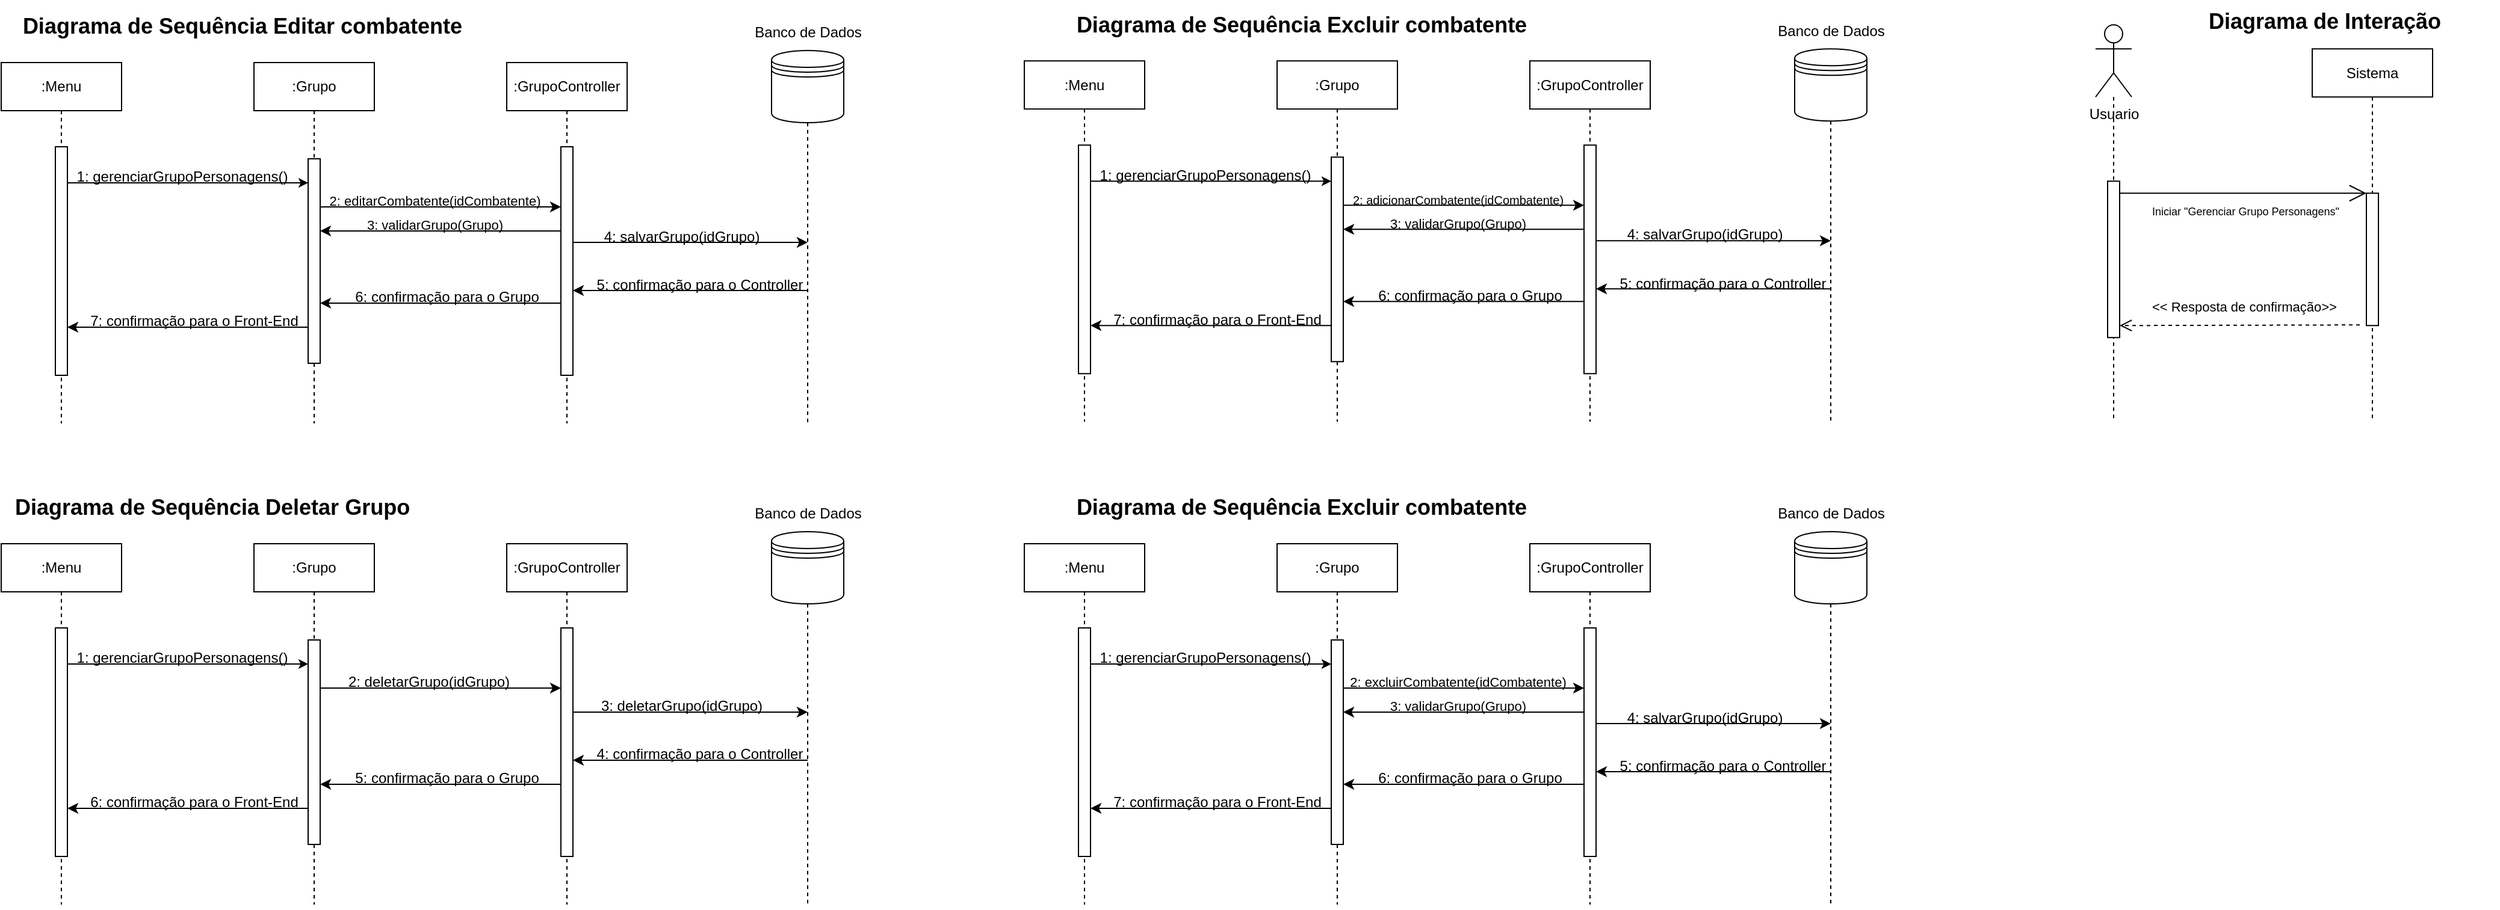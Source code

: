 <mxfile version="27.0.6">
  <diagram name="Page-1" id="2YBvvXClWsGukQMizWep">
    <mxGraphModel grid="1" page="1" gridSize="10" guides="1" tooltips="1" connect="1" arrows="1" fold="1" pageScale="1" pageWidth="850" pageHeight="1100" math="0" shadow="0">
      <root>
        <mxCell id="0" />
        <mxCell id="1" parent="0" />
        <mxCell id="wpEs2_RMVmnUOS01199w-2" value=":Menu" style="shape=umlLifeline;perimeter=lifelinePerimeter;whiteSpace=wrap;html=1;container=0;dropTarget=0;collapsible=0;recursiveResize=0;outlineConnect=0;portConstraint=eastwest;newEdgeStyle={&quot;edgeStyle&quot;:&quot;elbowEdgeStyle&quot;,&quot;elbow&quot;:&quot;vertical&quot;,&quot;curved&quot;:0,&quot;rounded&quot;:0};" vertex="1" parent="1">
          <mxGeometry x="270" y="600" width="100" height="300" as="geometry" />
        </mxCell>
        <mxCell id="wpEs2_RMVmnUOS01199w-3" value="" style="html=1;points=[];perimeter=orthogonalPerimeter;outlineConnect=0;targetShapes=umlLifeline;portConstraint=eastwest;newEdgeStyle={&quot;edgeStyle&quot;:&quot;elbowEdgeStyle&quot;,&quot;elbow&quot;:&quot;vertical&quot;,&quot;curved&quot;:0,&quot;rounded&quot;:0};" vertex="1" parent="wpEs2_RMVmnUOS01199w-2">
          <mxGeometry x="45" y="70" width="10" height="190" as="geometry" />
        </mxCell>
        <mxCell id="wpEs2_RMVmnUOS01199w-4" value=":Grupo" style="shape=umlLifeline;perimeter=lifelinePerimeter;whiteSpace=wrap;html=1;container=0;dropTarget=0;collapsible=0;recursiveResize=0;outlineConnect=0;portConstraint=eastwest;newEdgeStyle={&quot;edgeStyle&quot;:&quot;elbowEdgeStyle&quot;,&quot;elbow&quot;:&quot;vertical&quot;,&quot;curved&quot;:0,&quot;rounded&quot;:0};" vertex="1" parent="1">
          <mxGeometry x="480" y="600" width="100" height="300" as="geometry" />
        </mxCell>
        <mxCell id="wpEs2_RMVmnUOS01199w-5" value="" style="html=1;points=[];perimeter=orthogonalPerimeter;outlineConnect=0;targetShapes=umlLifeline;portConstraint=eastwest;newEdgeStyle={&quot;edgeStyle&quot;:&quot;elbowEdgeStyle&quot;,&quot;elbow&quot;:&quot;vertical&quot;,&quot;curved&quot;:0,&quot;rounded&quot;:0};" vertex="1" parent="wpEs2_RMVmnUOS01199w-4">
          <mxGeometry x="45" y="80" width="10" height="170" as="geometry" />
        </mxCell>
        <mxCell id="wpEs2_RMVmnUOS01199w-6" value=":GrupoController" style="shape=umlLifeline;perimeter=lifelinePerimeter;whiteSpace=wrap;html=1;container=0;dropTarget=0;collapsible=0;recursiveResize=0;outlineConnect=0;portConstraint=eastwest;newEdgeStyle={&quot;edgeStyle&quot;:&quot;elbowEdgeStyle&quot;,&quot;elbow&quot;:&quot;vertical&quot;,&quot;curved&quot;:0,&quot;rounded&quot;:0};" vertex="1" parent="1">
          <mxGeometry x="690" y="600" width="100" height="300" as="geometry" />
        </mxCell>
        <mxCell id="wpEs2_RMVmnUOS01199w-7" value="" style="html=1;points=[];perimeter=orthogonalPerimeter;outlineConnect=0;targetShapes=umlLifeline;portConstraint=eastwest;newEdgeStyle={&quot;edgeStyle&quot;:&quot;elbowEdgeStyle&quot;,&quot;elbow&quot;:&quot;vertical&quot;,&quot;curved&quot;:0,&quot;rounded&quot;:0};" vertex="1" parent="wpEs2_RMVmnUOS01199w-6">
          <mxGeometry x="45" y="70" width="10" height="190" as="geometry" />
        </mxCell>
        <mxCell id="wpEs2_RMVmnUOS01199w-8" value="" style="endArrow=classic;html=1;rounded=0;targetPerimeterSpacing=0;endSize=5;jumpStyle=none;jumpSize=5;strokeColor=default;align=center;" edge="1" parent="1" source="wpEs2_RMVmnUOS01199w-3" target="wpEs2_RMVmnUOS01199w-5">
          <mxGeometry width="50" height="50" relative="1" as="geometry">
            <mxPoint x="305" y="690" as="sourcePoint" />
            <mxPoint x="510" y="690" as="targetPoint" />
            <Array as="points">
              <mxPoint x="470" y="700" />
            </Array>
          </mxGeometry>
        </mxCell>
        <mxCell id="wpEs2_RMVmnUOS01199w-16" value="" style="endArrow=classic;html=1;rounded=0;" edge="1" parent="1">
          <mxGeometry width="50" height="50" relative="1" as="geometry">
            <mxPoint x="745" y="740" as="sourcePoint" />
            <mxPoint x="940" y="740" as="targetPoint" />
            <Array as="points">
              <mxPoint x="800" y="740" />
            </Array>
          </mxGeometry>
        </mxCell>
        <mxCell id="wpEs2_RMVmnUOS01199w-17" value="3: deletarGrupo(idGrupo)" style="text;html=1;align=center;verticalAlign=middle;resizable=0;points=[];autosize=1;strokeColor=none;fillColor=none;" vertex="1" parent="1">
          <mxGeometry x="755" y="720" width="160" height="30" as="geometry" />
        </mxCell>
        <mxCell id="wpEs2_RMVmnUOS01199w-20" style="edgeStyle=orthogonalEdgeStyle;rounded=0;orthogonalLoop=1;jettySize=auto;html=1;endArrow=none;startFill=0;startArrow=none;dashed=1;" edge="1" parent="1" source="wpEs2_RMVmnUOS01199w-21">
          <mxGeometry relative="1" as="geometry">
            <mxPoint x="940" y="901.371" as="targetPoint" />
          </mxGeometry>
        </mxCell>
        <mxCell id="wpEs2_RMVmnUOS01199w-21" value="" style="shape=datastore;whiteSpace=wrap;html=1;" vertex="1" parent="1">
          <mxGeometry x="910" y="590" width="60" height="60" as="geometry" />
        </mxCell>
        <mxCell id="wpEs2_RMVmnUOS01199w-22" value="&lt;font style=&quot;font-size: 18px;&quot;&gt;&lt;b&gt;Diagrama de Sequência Deletar Grupo&lt;/b&gt;&lt;/font&gt;" style="text;html=1;align=center;verticalAlign=middle;resizable=0;points=[];autosize=1;strokeColor=none;fillColor=none;" vertex="1" parent="1">
          <mxGeometry x="270" y="550" width="350" height="40" as="geometry" />
        </mxCell>
        <mxCell id="wpEs2_RMVmnUOS01199w-28" value="" style="endArrow=classic;html=1;rounded=0;" edge="1" parent="1" source="wpEs2_RMVmnUOS01199w-5">
          <mxGeometry width="50" height="50" relative="1" as="geometry">
            <mxPoint x="540" y="720" as="sourcePoint" />
            <mxPoint x="735" y="720" as="targetPoint" />
            <Array as="points">
              <mxPoint x="585" y="720" />
            </Array>
          </mxGeometry>
        </mxCell>
        <mxCell id="wpEs2_RMVmnUOS01199w-29" value="2: deletarGrupo(idGrupo)" style="text;html=1;align=center;verticalAlign=middle;resizable=0;points=[];autosize=1;strokeColor=none;fillColor=none;" vertex="1" parent="1">
          <mxGeometry x="545" y="700" width="160" height="30" as="geometry" />
        </mxCell>
        <mxCell id="wpEs2_RMVmnUOS01199w-33" value="&lt;span&gt;1: gerenciarGrupoPersonagens()&lt;/span&gt;" style="text;html=1;align=center;verticalAlign=middle;resizable=0;points=[];autosize=1;strokeColor=none;fillColor=none;" vertex="1" parent="1">
          <mxGeometry x="320" y="680" width="200" height="30" as="geometry" />
        </mxCell>
        <mxCell id="wpEs2_RMVmnUOS01199w-34" value="" style="endArrow=none;html=1;rounded=0;startArrow=classic;startFill=1;" edge="1" parent="1" source="wpEs2_RMVmnUOS01199w-7">
          <mxGeometry width="50" height="50" relative="1" as="geometry">
            <mxPoint x="750" y="780" as="sourcePoint" />
            <mxPoint x="940" y="780" as="targetPoint" />
            <Array as="points">
              <mxPoint x="805" y="780" />
            </Array>
          </mxGeometry>
        </mxCell>
        <mxCell id="wpEs2_RMVmnUOS01199w-37" value="4: confirmação para o Controller" style="text;html=1;align=center;verticalAlign=middle;resizable=0;points=[];autosize=1;strokeColor=none;fillColor=none;" vertex="1" parent="1">
          <mxGeometry x="755" y="760" width="190" height="30" as="geometry" />
        </mxCell>
        <mxCell id="wpEs2_RMVmnUOS01199w-38" value="" style="endArrow=none;html=1;rounded=0;startArrow=classic;startFill=1;" edge="1" parent="1" source="wpEs2_RMVmnUOS01199w-5">
          <mxGeometry width="50" height="50" relative="1" as="geometry">
            <mxPoint x="540" y="800" as="sourcePoint" />
            <mxPoint x="735" y="800" as="targetPoint" />
            <Array as="points">
              <mxPoint x="600" y="800" />
            </Array>
          </mxGeometry>
        </mxCell>
        <mxCell id="wpEs2_RMVmnUOS01199w-39" value="5: confirmação para o Grupo" style="text;html=1;align=center;verticalAlign=middle;resizable=0;points=[];autosize=1;strokeColor=none;fillColor=none;" vertex="1" parent="1">
          <mxGeometry x="550" y="780" width="180" height="30" as="geometry" />
        </mxCell>
        <mxCell id="wpEs2_RMVmnUOS01199w-41" value="" style="endArrow=none;html=1;rounded=0;startArrow=classic;startFill=1;" edge="1" parent="1">
          <mxGeometry width="50" height="50" relative="1" as="geometry">
            <mxPoint x="325" y="820" as="sourcePoint" />
            <mxPoint x="525" y="820" as="targetPoint" />
            <Array as="points">
              <mxPoint x="390" y="820" />
            </Array>
          </mxGeometry>
        </mxCell>
        <mxCell id="wpEs2_RMVmnUOS01199w-42" value="6: confirmação para o Front-End" style="text;html=1;align=center;verticalAlign=middle;resizable=0;points=[];autosize=1;strokeColor=none;fillColor=none;" vertex="1" parent="1">
          <mxGeometry x="330" y="800" width="200" height="30" as="geometry" />
        </mxCell>
        <mxCell id="wpEs2_RMVmnUOS01199w-43" value="Banco de Dados" style="text;html=1;align=center;verticalAlign=middle;resizable=0;points=[];autosize=1;strokeColor=none;fillColor=none;" vertex="1" parent="1">
          <mxGeometry x="885" y="560" width="110" height="30" as="geometry" />
        </mxCell>
        <mxCell id="wpEs2_RMVmnUOS01199w-44" value=":Menu" style="shape=umlLifeline;perimeter=lifelinePerimeter;whiteSpace=wrap;html=1;container=0;dropTarget=0;collapsible=0;recursiveResize=0;outlineConnect=0;portConstraint=eastwest;newEdgeStyle={&quot;edgeStyle&quot;:&quot;elbowEdgeStyle&quot;,&quot;elbow&quot;:&quot;vertical&quot;,&quot;curved&quot;:0,&quot;rounded&quot;:0};" vertex="1" parent="1">
          <mxGeometry x="1120" y="600" width="100" height="300" as="geometry" />
        </mxCell>
        <mxCell id="wpEs2_RMVmnUOS01199w-45" value="" style="html=1;points=[];perimeter=orthogonalPerimeter;outlineConnect=0;targetShapes=umlLifeline;portConstraint=eastwest;newEdgeStyle={&quot;edgeStyle&quot;:&quot;elbowEdgeStyle&quot;,&quot;elbow&quot;:&quot;vertical&quot;,&quot;curved&quot;:0,&quot;rounded&quot;:0};" vertex="1" parent="wpEs2_RMVmnUOS01199w-44">
          <mxGeometry x="45" y="70" width="10" height="190" as="geometry" />
        </mxCell>
        <mxCell id="wpEs2_RMVmnUOS01199w-46" value=":Grupo" style="shape=umlLifeline;perimeter=lifelinePerimeter;whiteSpace=wrap;html=1;container=0;dropTarget=0;collapsible=0;recursiveResize=0;outlineConnect=0;portConstraint=eastwest;newEdgeStyle={&quot;edgeStyle&quot;:&quot;elbowEdgeStyle&quot;,&quot;elbow&quot;:&quot;vertical&quot;,&quot;curved&quot;:0,&quot;rounded&quot;:0};" vertex="1" parent="1">
          <mxGeometry x="1330" y="600" width="100" height="300" as="geometry" />
        </mxCell>
        <mxCell id="wpEs2_RMVmnUOS01199w-47" value="" style="html=1;points=[];perimeter=orthogonalPerimeter;outlineConnect=0;targetShapes=umlLifeline;portConstraint=eastwest;newEdgeStyle={&quot;edgeStyle&quot;:&quot;elbowEdgeStyle&quot;,&quot;elbow&quot;:&quot;vertical&quot;,&quot;curved&quot;:0,&quot;rounded&quot;:0};" vertex="1" parent="wpEs2_RMVmnUOS01199w-46">
          <mxGeometry x="45" y="80" width="10" height="170" as="geometry" />
        </mxCell>
        <mxCell id="wpEs2_RMVmnUOS01199w-48" value=":GrupoController" style="shape=umlLifeline;perimeter=lifelinePerimeter;whiteSpace=wrap;html=1;container=0;dropTarget=0;collapsible=0;recursiveResize=0;outlineConnect=0;portConstraint=eastwest;newEdgeStyle={&quot;edgeStyle&quot;:&quot;elbowEdgeStyle&quot;,&quot;elbow&quot;:&quot;vertical&quot;,&quot;curved&quot;:0,&quot;rounded&quot;:0};" vertex="1" parent="1">
          <mxGeometry x="1540" y="600" width="100" height="300" as="geometry" />
        </mxCell>
        <mxCell id="wpEs2_RMVmnUOS01199w-49" value="" style="html=1;points=[];perimeter=orthogonalPerimeter;outlineConnect=0;targetShapes=umlLifeline;portConstraint=eastwest;newEdgeStyle={&quot;edgeStyle&quot;:&quot;elbowEdgeStyle&quot;,&quot;elbow&quot;:&quot;vertical&quot;,&quot;curved&quot;:0,&quot;rounded&quot;:0};" vertex="1" parent="wpEs2_RMVmnUOS01199w-48">
          <mxGeometry x="45" y="70" width="10" height="190" as="geometry" />
        </mxCell>
        <mxCell id="wpEs2_RMVmnUOS01199w-50" value="" style="endArrow=classic;html=1;rounded=0;targetPerimeterSpacing=0;endSize=5;jumpStyle=none;jumpSize=5;strokeColor=default;align=center;" edge="1" parent="1" source="wpEs2_RMVmnUOS01199w-45" target="wpEs2_RMVmnUOS01199w-47">
          <mxGeometry width="50" height="50" relative="1" as="geometry">
            <mxPoint x="1155" y="690" as="sourcePoint" />
            <mxPoint x="1360" y="690" as="targetPoint" />
            <Array as="points">
              <mxPoint x="1320" y="700" />
            </Array>
          </mxGeometry>
        </mxCell>
        <mxCell id="wpEs2_RMVmnUOS01199w-51" value="" style="endArrow=classic;html=1;rounded=0;" edge="1" parent="1">
          <mxGeometry width="50" height="50" relative="1" as="geometry">
            <mxPoint x="1595" y="749.5" as="sourcePoint" />
            <mxPoint x="1790" y="749.5" as="targetPoint" />
            <Array as="points">
              <mxPoint x="1650" y="749.5" />
            </Array>
          </mxGeometry>
        </mxCell>
        <mxCell id="wpEs2_RMVmnUOS01199w-52" value="4: salvarGrupo(idGrupo)" style="text;html=1;align=center;verticalAlign=middle;resizable=0;points=[];autosize=1;strokeColor=none;fillColor=none;" vertex="1" parent="1">
          <mxGeometry x="1610" y="729.5" width="150" height="30" as="geometry" />
        </mxCell>
        <mxCell id="wpEs2_RMVmnUOS01199w-53" style="edgeStyle=orthogonalEdgeStyle;rounded=0;orthogonalLoop=1;jettySize=auto;html=1;endArrow=none;startFill=0;startArrow=none;dashed=1;" edge="1" parent="1" source="wpEs2_RMVmnUOS01199w-54">
          <mxGeometry relative="1" as="geometry">
            <mxPoint x="1790" y="901.371" as="targetPoint" />
          </mxGeometry>
        </mxCell>
        <mxCell id="wpEs2_RMVmnUOS01199w-54" value="" style="shape=datastore;whiteSpace=wrap;html=1;" vertex="1" parent="1">
          <mxGeometry x="1760" y="590" width="60" height="60" as="geometry" />
        </mxCell>
        <mxCell id="wpEs2_RMVmnUOS01199w-55" value="&lt;font style=&quot;font-size: 18px;&quot;&gt;&lt;b&gt;Diagrama de Sequência Excluir combatente&lt;/b&gt;&lt;/font&gt;" style="text;html=1;align=center;verticalAlign=middle;resizable=0;points=[];autosize=1;strokeColor=none;fillColor=none;" vertex="1" parent="1">
          <mxGeometry x="1150" y="550" width="400" height="40" as="geometry" />
        </mxCell>
        <mxCell id="wpEs2_RMVmnUOS01199w-56" value="" style="endArrow=classic;html=1;rounded=0;" edge="1" parent="1" source="wpEs2_RMVmnUOS01199w-47">
          <mxGeometry width="50" height="50" relative="1" as="geometry">
            <mxPoint x="1390" y="720" as="sourcePoint" />
            <mxPoint x="1585" y="720" as="targetPoint" />
            <Array as="points">
              <mxPoint x="1435" y="720" />
            </Array>
          </mxGeometry>
        </mxCell>
        <mxCell id="wpEs2_RMVmnUOS01199w-57" value="&lt;font style=&quot;font-size: 11px;&quot;&gt;2: excluirCombatente(idCombatente)&lt;/font&gt;" style="text;html=1;align=center;verticalAlign=middle;resizable=0;points=[];autosize=1;strokeColor=none;fillColor=none;" vertex="1" parent="1">
          <mxGeometry x="1380" y="700" width="200" height="30" as="geometry" />
        </mxCell>
        <mxCell id="wpEs2_RMVmnUOS01199w-58" value="&lt;span&gt;1: gerenciarGrupoPersonagens()&lt;/span&gt;" style="text;html=1;align=center;verticalAlign=middle;resizable=0;points=[];autosize=1;strokeColor=none;fillColor=none;" vertex="1" parent="1">
          <mxGeometry x="1170" y="680" width="200" height="30" as="geometry" />
        </mxCell>
        <mxCell id="wpEs2_RMVmnUOS01199w-59" value="" style="endArrow=none;html=1;rounded=0;startArrow=classic;startFill=1;" edge="1" parent="1">
          <mxGeometry width="50" height="50" relative="1" as="geometry">
            <mxPoint x="1595" y="789.5" as="sourcePoint" />
            <mxPoint x="1790" y="789.5" as="targetPoint" />
            <Array as="points">
              <mxPoint x="1655" y="789.5" />
            </Array>
          </mxGeometry>
        </mxCell>
        <mxCell id="wpEs2_RMVmnUOS01199w-60" value="5: confirmação para o Controller" style="text;html=1;align=center;verticalAlign=middle;resizable=0;points=[];autosize=1;strokeColor=none;fillColor=none;" vertex="1" parent="1">
          <mxGeometry x="1605" y="770" width="190" height="30" as="geometry" />
        </mxCell>
        <mxCell id="wpEs2_RMVmnUOS01199w-61" value="" style="endArrow=none;html=1;rounded=0;startArrow=classic;startFill=1;" edge="1" parent="1" source="wpEs2_RMVmnUOS01199w-47">
          <mxGeometry width="50" height="50" relative="1" as="geometry">
            <mxPoint x="1390" y="800" as="sourcePoint" />
            <mxPoint x="1585" y="800" as="targetPoint" />
            <Array as="points">
              <mxPoint x="1450" y="800" />
            </Array>
          </mxGeometry>
        </mxCell>
        <mxCell id="wpEs2_RMVmnUOS01199w-62" value="6: confirmação para o Grupo" style="text;html=1;align=center;verticalAlign=middle;resizable=0;points=[];autosize=1;strokeColor=none;fillColor=none;" vertex="1" parent="1">
          <mxGeometry x="1400" y="780" width="180" height="30" as="geometry" />
        </mxCell>
        <mxCell id="wpEs2_RMVmnUOS01199w-63" value="" style="endArrow=none;html=1;rounded=0;startArrow=classic;startFill=1;" edge="1" parent="1">
          <mxGeometry width="50" height="50" relative="1" as="geometry">
            <mxPoint x="1175" y="820" as="sourcePoint" />
            <mxPoint x="1375" y="820" as="targetPoint" />
            <Array as="points">
              <mxPoint x="1240" y="820" />
            </Array>
          </mxGeometry>
        </mxCell>
        <mxCell id="wpEs2_RMVmnUOS01199w-64" value="7: confirmação para o Front-End" style="text;html=1;align=center;verticalAlign=middle;resizable=0;points=[];autosize=1;strokeColor=none;fillColor=none;" vertex="1" parent="1">
          <mxGeometry x="1180" y="800" width="200" height="30" as="geometry" />
        </mxCell>
        <mxCell id="wpEs2_RMVmnUOS01199w-65" value="Banco de Dados" style="text;html=1;align=center;verticalAlign=middle;resizable=0;points=[];autosize=1;strokeColor=none;fillColor=none;" vertex="1" parent="1">
          <mxGeometry x="1735" y="560" width="110" height="30" as="geometry" />
        </mxCell>
        <mxCell id="wpEs2_RMVmnUOS01199w-67" value="" style="endArrow=none;html=1;rounded=0;startArrow=classic;startFill=1;" edge="1" parent="1">
          <mxGeometry width="50" height="50" relative="1" as="geometry">
            <mxPoint x="1385" y="740" as="sourcePoint" />
            <mxPoint x="1585" y="740" as="targetPoint" />
            <Array as="points">
              <mxPoint x="1435" y="740" />
            </Array>
          </mxGeometry>
        </mxCell>
        <mxCell id="wpEs2_RMVmnUOS01199w-68" value="&lt;font style=&quot;font-size: 11px;&quot;&gt;3: validarGrupo(Grupo)&lt;/font&gt;" style="text;html=1;align=center;verticalAlign=middle;resizable=0;points=[];autosize=1;strokeColor=none;fillColor=none;" vertex="1" parent="1">
          <mxGeometry x="1410" y="720" width="140" height="30" as="geometry" />
        </mxCell>
        <mxCell id="wpEs2_RMVmnUOS01199w-96" value=":Menu" style="shape=umlLifeline;perimeter=lifelinePerimeter;whiteSpace=wrap;html=1;container=0;dropTarget=0;collapsible=0;recursiveResize=0;outlineConnect=0;portConstraint=eastwest;newEdgeStyle={&quot;edgeStyle&quot;:&quot;elbowEdgeStyle&quot;,&quot;elbow&quot;:&quot;vertical&quot;,&quot;curved&quot;:0,&quot;rounded&quot;:0};" vertex="1" parent="1">
          <mxGeometry x="270" y="200" width="100" height="300" as="geometry" />
        </mxCell>
        <mxCell id="wpEs2_RMVmnUOS01199w-97" value="" style="html=1;points=[];perimeter=orthogonalPerimeter;outlineConnect=0;targetShapes=umlLifeline;portConstraint=eastwest;newEdgeStyle={&quot;edgeStyle&quot;:&quot;elbowEdgeStyle&quot;,&quot;elbow&quot;:&quot;vertical&quot;,&quot;curved&quot;:0,&quot;rounded&quot;:0};" vertex="1" parent="wpEs2_RMVmnUOS01199w-96">
          <mxGeometry x="45" y="70" width="10" height="190" as="geometry" />
        </mxCell>
        <mxCell id="wpEs2_RMVmnUOS01199w-98" value=":Grupo" style="shape=umlLifeline;perimeter=lifelinePerimeter;whiteSpace=wrap;html=1;container=0;dropTarget=0;collapsible=0;recursiveResize=0;outlineConnect=0;portConstraint=eastwest;newEdgeStyle={&quot;edgeStyle&quot;:&quot;elbowEdgeStyle&quot;,&quot;elbow&quot;:&quot;vertical&quot;,&quot;curved&quot;:0,&quot;rounded&quot;:0};" vertex="1" parent="1">
          <mxGeometry x="480" y="200" width="100" height="300" as="geometry" />
        </mxCell>
        <mxCell id="wpEs2_RMVmnUOS01199w-99" value="" style="html=1;points=[];perimeter=orthogonalPerimeter;outlineConnect=0;targetShapes=umlLifeline;portConstraint=eastwest;newEdgeStyle={&quot;edgeStyle&quot;:&quot;elbowEdgeStyle&quot;,&quot;elbow&quot;:&quot;vertical&quot;,&quot;curved&quot;:0,&quot;rounded&quot;:0};" vertex="1" parent="wpEs2_RMVmnUOS01199w-98">
          <mxGeometry x="45" y="80" width="10" height="170" as="geometry" />
        </mxCell>
        <mxCell id="wpEs2_RMVmnUOS01199w-100" value=":GrupoController" style="shape=umlLifeline;perimeter=lifelinePerimeter;whiteSpace=wrap;html=1;container=0;dropTarget=0;collapsible=0;recursiveResize=0;outlineConnect=0;portConstraint=eastwest;newEdgeStyle={&quot;edgeStyle&quot;:&quot;elbowEdgeStyle&quot;,&quot;elbow&quot;:&quot;vertical&quot;,&quot;curved&quot;:0,&quot;rounded&quot;:0};" vertex="1" parent="1">
          <mxGeometry x="690" y="200" width="100" height="300" as="geometry" />
        </mxCell>
        <mxCell id="wpEs2_RMVmnUOS01199w-101" value="" style="html=1;points=[];perimeter=orthogonalPerimeter;outlineConnect=0;targetShapes=umlLifeline;portConstraint=eastwest;newEdgeStyle={&quot;edgeStyle&quot;:&quot;elbowEdgeStyle&quot;,&quot;elbow&quot;:&quot;vertical&quot;,&quot;curved&quot;:0,&quot;rounded&quot;:0};" vertex="1" parent="wpEs2_RMVmnUOS01199w-100">
          <mxGeometry x="45" y="70" width="10" height="190" as="geometry" />
        </mxCell>
        <mxCell id="wpEs2_RMVmnUOS01199w-102" value="" style="endArrow=classic;html=1;rounded=0;targetPerimeterSpacing=0;endSize=5;jumpStyle=none;jumpSize=5;strokeColor=default;align=center;" edge="1" parent="1" source="wpEs2_RMVmnUOS01199w-97" target="wpEs2_RMVmnUOS01199w-99">
          <mxGeometry width="50" height="50" relative="1" as="geometry">
            <mxPoint x="305" y="290" as="sourcePoint" />
            <mxPoint x="510" y="290" as="targetPoint" />
            <Array as="points">
              <mxPoint x="470" y="300" />
            </Array>
          </mxGeometry>
        </mxCell>
        <mxCell id="wpEs2_RMVmnUOS01199w-103" value="" style="endArrow=classic;html=1;rounded=0;" edge="1" parent="1">
          <mxGeometry width="50" height="50" relative="1" as="geometry">
            <mxPoint x="745" y="349.5" as="sourcePoint" />
            <mxPoint x="940" y="349.5" as="targetPoint" />
            <Array as="points">
              <mxPoint x="800" y="349.5" />
            </Array>
          </mxGeometry>
        </mxCell>
        <mxCell id="wpEs2_RMVmnUOS01199w-104" value="4: salvarGrupo(idGrupo)" style="text;html=1;align=center;verticalAlign=middle;resizable=0;points=[];autosize=1;strokeColor=none;fillColor=none;" vertex="1" parent="1">
          <mxGeometry x="760" y="329.5" width="150" height="30" as="geometry" />
        </mxCell>
        <mxCell id="wpEs2_RMVmnUOS01199w-105" style="edgeStyle=orthogonalEdgeStyle;rounded=0;orthogonalLoop=1;jettySize=auto;html=1;endArrow=none;startFill=0;startArrow=none;dashed=1;" edge="1" parent="1" source="wpEs2_RMVmnUOS01199w-106">
          <mxGeometry relative="1" as="geometry">
            <mxPoint x="940" y="501.371" as="targetPoint" />
          </mxGeometry>
        </mxCell>
        <mxCell id="wpEs2_RMVmnUOS01199w-106" value="" style="shape=datastore;whiteSpace=wrap;html=1;" vertex="1" parent="1">
          <mxGeometry x="910" y="190" width="60" height="60" as="geometry" />
        </mxCell>
        <mxCell id="wpEs2_RMVmnUOS01199w-107" value="&lt;font style=&quot;font-size: 18px;&quot;&gt;&lt;b&gt;Diagrama de Sequência Editar combatente&lt;/b&gt;&lt;/font&gt;" style="text;html=1;align=center;verticalAlign=middle;resizable=0;points=[];autosize=1;strokeColor=none;fillColor=none;" vertex="1" parent="1">
          <mxGeometry x="275" y="150" width="390" height="40" as="geometry" />
        </mxCell>
        <mxCell id="wpEs2_RMVmnUOS01199w-108" value="" style="endArrow=classic;html=1;rounded=0;" edge="1" parent="1" source="wpEs2_RMVmnUOS01199w-99">
          <mxGeometry width="50" height="50" relative="1" as="geometry">
            <mxPoint x="540" y="320" as="sourcePoint" />
            <mxPoint x="735" y="320" as="targetPoint" />
            <Array as="points">
              <mxPoint x="585" y="320" />
            </Array>
          </mxGeometry>
        </mxCell>
        <mxCell id="wpEs2_RMVmnUOS01199w-109" value="&lt;font style=&quot;font-size: 11px;&quot;&gt;2: editarCombatente(idCombatente)&lt;/font&gt;" style="text;html=1;align=center;verticalAlign=middle;resizable=0;points=[];autosize=1;strokeColor=none;fillColor=none;" vertex="1" parent="1">
          <mxGeometry x="530" y="300" width="200" height="30" as="geometry" />
        </mxCell>
        <mxCell id="wpEs2_RMVmnUOS01199w-110" value="&lt;span&gt;1: gerenciarGrupoPersonagens()&lt;/span&gt;" style="text;html=1;align=center;verticalAlign=middle;resizable=0;points=[];autosize=1;strokeColor=none;fillColor=none;" vertex="1" parent="1">
          <mxGeometry x="320" y="280" width="200" height="30" as="geometry" />
        </mxCell>
        <mxCell id="wpEs2_RMVmnUOS01199w-111" value="" style="endArrow=none;html=1;rounded=0;startArrow=classic;startFill=1;" edge="1" parent="1">
          <mxGeometry width="50" height="50" relative="1" as="geometry">
            <mxPoint x="745" y="389.5" as="sourcePoint" />
            <mxPoint x="940" y="389.5" as="targetPoint" />
            <Array as="points">
              <mxPoint x="805" y="389.5" />
            </Array>
          </mxGeometry>
        </mxCell>
        <mxCell id="wpEs2_RMVmnUOS01199w-112" value="5: confirmação para o Controller" style="text;html=1;align=center;verticalAlign=middle;resizable=0;points=[];autosize=1;strokeColor=none;fillColor=none;" vertex="1" parent="1">
          <mxGeometry x="755" y="370" width="190" height="30" as="geometry" />
        </mxCell>
        <mxCell id="wpEs2_RMVmnUOS01199w-113" value="" style="endArrow=none;html=1;rounded=0;startArrow=classic;startFill=1;" edge="1" parent="1" source="wpEs2_RMVmnUOS01199w-99">
          <mxGeometry width="50" height="50" relative="1" as="geometry">
            <mxPoint x="540" y="400" as="sourcePoint" />
            <mxPoint x="735" y="400" as="targetPoint" />
            <Array as="points">
              <mxPoint x="600" y="400" />
            </Array>
          </mxGeometry>
        </mxCell>
        <mxCell id="wpEs2_RMVmnUOS01199w-114" value="6: confirmação para o Grupo" style="text;html=1;align=center;verticalAlign=middle;resizable=0;points=[];autosize=1;strokeColor=none;fillColor=none;" vertex="1" parent="1">
          <mxGeometry x="550" y="380" width="180" height="30" as="geometry" />
        </mxCell>
        <mxCell id="wpEs2_RMVmnUOS01199w-115" value="" style="endArrow=none;html=1;rounded=0;startArrow=classic;startFill=1;" edge="1" parent="1">
          <mxGeometry width="50" height="50" relative="1" as="geometry">
            <mxPoint x="325" y="420" as="sourcePoint" />
            <mxPoint x="525" y="420" as="targetPoint" />
            <Array as="points">
              <mxPoint x="390" y="420" />
            </Array>
          </mxGeometry>
        </mxCell>
        <mxCell id="wpEs2_RMVmnUOS01199w-116" value="7: confirmação para o Front-End" style="text;html=1;align=center;verticalAlign=middle;resizable=0;points=[];autosize=1;strokeColor=none;fillColor=none;" vertex="1" parent="1">
          <mxGeometry x="330" y="400" width="200" height="30" as="geometry" />
        </mxCell>
        <mxCell id="wpEs2_RMVmnUOS01199w-117" value="Banco de Dados" style="text;html=1;align=center;verticalAlign=middle;resizable=0;points=[];autosize=1;strokeColor=none;fillColor=none;" vertex="1" parent="1">
          <mxGeometry x="885" y="160" width="110" height="30" as="geometry" />
        </mxCell>
        <mxCell id="wpEs2_RMVmnUOS01199w-118" value="" style="endArrow=none;html=1;rounded=0;startArrow=classic;startFill=1;" edge="1" parent="1">
          <mxGeometry width="50" height="50" relative="1" as="geometry">
            <mxPoint x="535" y="340" as="sourcePoint" />
            <mxPoint x="735" y="340" as="targetPoint" />
            <Array as="points">
              <mxPoint x="585" y="340" />
            </Array>
          </mxGeometry>
        </mxCell>
        <mxCell id="wpEs2_RMVmnUOS01199w-119" value="&lt;font style=&quot;font-size: 11px;&quot;&gt;3: validarGrupo(Grupo)&lt;/font&gt;" style="text;html=1;align=center;verticalAlign=middle;resizable=0;points=[];autosize=1;strokeColor=none;fillColor=none;" vertex="1" parent="1">
          <mxGeometry x="560" y="320" width="140" height="30" as="geometry" />
        </mxCell>
        <mxCell id="wpEs2_RMVmnUOS01199w-130" value="Usuario" style="shape=umlActor;verticalLabelPosition=bottom;verticalAlign=top;html=1;" vertex="1" parent="1">
          <mxGeometry x="2010" y="168.63" width="30" height="60" as="geometry" />
        </mxCell>
        <mxCell id="wpEs2_RMVmnUOS01199w-131" value="" style="endArrow=none;dashed=1;endFill=0;endSize=12;html=1;rounded=0;startFill=0;" edge="1" parent="1" source="wpEs2_RMVmnUOS01199w-130">
          <mxGeometry width="160" relative="1" as="geometry">
            <mxPoint x="2025" y="258.63" as="sourcePoint" />
            <mxPoint x="2025" y="498.63" as="targetPoint" />
            <Array as="points">
              <mxPoint x="2025" y="368.63" />
            </Array>
          </mxGeometry>
        </mxCell>
        <mxCell id="wpEs2_RMVmnUOS01199w-132" value="" style="endArrow=open;endFill=1;endSize=12;html=1;rounded=0;" edge="1" parent="1" target="wpEs2_RMVmnUOS01199w-135">
          <mxGeometry width="160" relative="1" as="geometry">
            <mxPoint x="2030" y="308.63" as="sourcePoint" />
            <mxPoint x="2220" y="308.63" as="targetPoint" />
          </mxGeometry>
        </mxCell>
        <mxCell id="wpEs2_RMVmnUOS01199w-133" value="&lt;font style=&quot;font-size: 9px;&quot;&gt;Iniciar&amp;nbsp;&lt;span style=&quot;background-color: transparent; color: light-dark(rgb(0, 0, 0), rgb(255, 255, 255));&quot;&gt;&quot;Gerenciar Grupo Personagens&quot;&lt;/span&gt;&lt;/font&gt;" style="text;whiteSpace=wrap;html=1;" vertex="1" parent="1">
          <mxGeometry x="2055" y="308.63" width="160" height="40" as="geometry" />
        </mxCell>
        <mxCell id="wpEs2_RMVmnUOS01199w-134" value="Sistema" style="shape=umlLifeline;perimeter=lifelinePerimeter;whiteSpace=wrap;html=1;container=0;dropTarget=0;collapsible=0;recursiveResize=0;outlineConnect=0;portConstraint=eastwest;newEdgeStyle={&quot;edgeStyle&quot;:&quot;elbowEdgeStyle&quot;,&quot;elbow&quot;:&quot;vertical&quot;,&quot;curved&quot;:0,&quot;rounded&quot;:0};" vertex="1" parent="1">
          <mxGeometry x="2190" y="188.63" width="100" height="310" as="geometry" />
        </mxCell>
        <mxCell id="wpEs2_RMVmnUOS01199w-135" value="" style="html=1;points=[];perimeter=orthogonalPerimeter;outlineConnect=0;targetShapes=umlLifeline;portConstraint=eastwest;newEdgeStyle={&quot;edgeStyle&quot;:&quot;elbowEdgeStyle&quot;,&quot;elbow&quot;:&quot;vertical&quot;,&quot;curved&quot;:0,&quot;rounded&quot;:0};" vertex="1" parent="wpEs2_RMVmnUOS01199w-134">
          <mxGeometry x="45" y="120" width="10" height="110" as="geometry" />
        </mxCell>
        <mxCell id="wpEs2_RMVmnUOS01199w-136" value="" style="html=1;verticalAlign=bottom;endArrow=open;dashed=1;endSize=8;curved=0;rounded=0;" edge="1" parent="1">
          <mxGeometry relative="1" as="geometry">
            <mxPoint x="2229.5" y="418.13" as="sourcePoint" />
            <mxPoint x="2030" y="418.63" as="targetPoint" />
          </mxGeometry>
        </mxCell>
        <mxCell id="wpEs2_RMVmnUOS01199w-137" value="&lt;font style=&quot;font-size: 11px;&quot;&gt;&amp;lt;&amp;lt; Resposta de confirmação&amp;gt;&amp;gt;&lt;/font&gt;" style="text;whiteSpace=wrap;html=1;" vertex="1" parent="1">
          <mxGeometry x="2055" y="388.63" width="160" height="40" as="geometry" />
        </mxCell>
        <mxCell id="wpEs2_RMVmnUOS01199w-138" value="" style="html=1;points=[];perimeter=orthogonalPerimeter;outlineConnect=0;targetShapes=umlLifeline;portConstraint=eastwest;newEdgeStyle={&quot;edgeStyle&quot;:&quot;elbowEdgeStyle&quot;,&quot;elbow&quot;:&quot;vertical&quot;,&quot;curved&quot;:0,&quot;rounded&quot;:0};" vertex="1" parent="1">
          <mxGeometry x="2020" y="298.63" width="10" height="130" as="geometry" />
        </mxCell>
        <mxCell id="wpEs2_RMVmnUOS01199w-139" value="&lt;font style=&quot;font-size: 18px;&quot;&gt;Diagrama de Interação&lt;/font&gt;" style="text;strokeColor=none;fillColor=none;html=1;fontSize=24;fontStyle=1;verticalAlign=middle;align=center;" vertex="1" parent="1">
          <mxGeometry x="2055" y="148.63" width="290" height="30" as="geometry" />
        </mxCell>
        <mxCell id="wpEs2_RMVmnUOS01199w-141" value=":Menu" style="shape=umlLifeline;perimeter=lifelinePerimeter;whiteSpace=wrap;html=1;container=0;dropTarget=0;collapsible=0;recursiveResize=0;outlineConnect=0;portConstraint=eastwest;newEdgeStyle={&quot;edgeStyle&quot;:&quot;elbowEdgeStyle&quot;,&quot;elbow&quot;:&quot;vertical&quot;,&quot;curved&quot;:0,&quot;rounded&quot;:0};" vertex="1" parent="1">
          <mxGeometry x="1120" y="198.63" width="100" height="300" as="geometry" />
        </mxCell>
        <mxCell id="wpEs2_RMVmnUOS01199w-142" value="" style="html=1;points=[];perimeter=orthogonalPerimeter;outlineConnect=0;targetShapes=umlLifeline;portConstraint=eastwest;newEdgeStyle={&quot;edgeStyle&quot;:&quot;elbowEdgeStyle&quot;,&quot;elbow&quot;:&quot;vertical&quot;,&quot;curved&quot;:0,&quot;rounded&quot;:0};" vertex="1" parent="wpEs2_RMVmnUOS01199w-141">
          <mxGeometry x="45" y="70" width="10" height="190" as="geometry" />
        </mxCell>
        <mxCell id="wpEs2_RMVmnUOS01199w-143" value=":Grupo" style="shape=umlLifeline;perimeter=lifelinePerimeter;whiteSpace=wrap;html=1;container=0;dropTarget=0;collapsible=0;recursiveResize=0;outlineConnect=0;portConstraint=eastwest;newEdgeStyle={&quot;edgeStyle&quot;:&quot;elbowEdgeStyle&quot;,&quot;elbow&quot;:&quot;vertical&quot;,&quot;curved&quot;:0,&quot;rounded&quot;:0};" vertex="1" parent="1">
          <mxGeometry x="1330" y="198.63" width="100" height="300" as="geometry" />
        </mxCell>
        <mxCell id="wpEs2_RMVmnUOS01199w-144" value="" style="html=1;points=[];perimeter=orthogonalPerimeter;outlineConnect=0;targetShapes=umlLifeline;portConstraint=eastwest;newEdgeStyle={&quot;edgeStyle&quot;:&quot;elbowEdgeStyle&quot;,&quot;elbow&quot;:&quot;vertical&quot;,&quot;curved&quot;:0,&quot;rounded&quot;:0};" vertex="1" parent="wpEs2_RMVmnUOS01199w-143">
          <mxGeometry x="45" y="80" width="10" height="170" as="geometry" />
        </mxCell>
        <mxCell id="wpEs2_RMVmnUOS01199w-145" value=":GrupoController" style="shape=umlLifeline;perimeter=lifelinePerimeter;whiteSpace=wrap;html=1;container=0;dropTarget=0;collapsible=0;recursiveResize=0;outlineConnect=0;portConstraint=eastwest;newEdgeStyle={&quot;edgeStyle&quot;:&quot;elbowEdgeStyle&quot;,&quot;elbow&quot;:&quot;vertical&quot;,&quot;curved&quot;:0,&quot;rounded&quot;:0};" vertex="1" parent="1">
          <mxGeometry x="1540" y="198.63" width="100" height="300" as="geometry" />
        </mxCell>
        <mxCell id="wpEs2_RMVmnUOS01199w-146" value="" style="html=1;points=[];perimeter=orthogonalPerimeter;outlineConnect=0;targetShapes=umlLifeline;portConstraint=eastwest;newEdgeStyle={&quot;edgeStyle&quot;:&quot;elbowEdgeStyle&quot;,&quot;elbow&quot;:&quot;vertical&quot;,&quot;curved&quot;:0,&quot;rounded&quot;:0};" vertex="1" parent="wpEs2_RMVmnUOS01199w-145">
          <mxGeometry x="45" y="70" width="10" height="190" as="geometry" />
        </mxCell>
        <mxCell id="wpEs2_RMVmnUOS01199w-147" value="" style="endArrow=classic;html=1;rounded=0;targetPerimeterSpacing=0;endSize=5;jumpStyle=none;jumpSize=5;strokeColor=default;align=center;" edge="1" parent="1" source="wpEs2_RMVmnUOS01199w-142" target="wpEs2_RMVmnUOS01199w-144">
          <mxGeometry width="50" height="50" relative="1" as="geometry">
            <mxPoint x="1155" y="288.63" as="sourcePoint" />
            <mxPoint x="1360" y="288.63" as="targetPoint" />
            <Array as="points">
              <mxPoint x="1320" y="298.63" />
            </Array>
          </mxGeometry>
        </mxCell>
        <mxCell id="wpEs2_RMVmnUOS01199w-148" value="" style="endArrow=classic;html=1;rounded=0;" edge="1" parent="1">
          <mxGeometry width="50" height="50" relative="1" as="geometry">
            <mxPoint x="1595" y="348.13" as="sourcePoint" />
            <mxPoint x="1790" y="348.13" as="targetPoint" />
            <Array as="points">
              <mxPoint x="1650" y="348.13" />
            </Array>
          </mxGeometry>
        </mxCell>
        <mxCell id="wpEs2_RMVmnUOS01199w-149" value="4: salvarGrupo(idGrupo)" style="text;html=1;align=center;verticalAlign=middle;resizable=0;points=[];autosize=1;strokeColor=none;fillColor=none;" vertex="1" parent="1">
          <mxGeometry x="1610" y="328.13" width="150" height="30" as="geometry" />
        </mxCell>
        <mxCell id="wpEs2_RMVmnUOS01199w-150" style="edgeStyle=orthogonalEdgeStyle;rounded=0;orthogonalLoop=1;jettySize=auto;html=1;endArrow=none;startFill=0;startArrow=none;dashed=1;" edge="1" parent="1" source="wpEs2_RMVmnUOS01199w-151">
          <mxGeometry relative="1" as="geometry">
            <mxPoint x="1790" y="500.001" as="targetPoint" />
          </mxGeometry>
        </mxCell>
        <mxCell id="wpEs2_RMVmnUOS01199w-151" value="" style="shape=datastore;whiteSpace=wrap;html=1;" vertex="1" parent="1">
          <mxGeometry x="1760" y="188.63" width="60" height="60" as="geometry" />
        </mxCell>
        <mxCell id="wpEs2_RMVmnUOS01199w-152" value="&lt;font style=&quot;font-size: 18px;&quot;&gt;&lt;b&gt;Diagrama de Sequência Excluir combatente&lt;/b&gt;&lt;/font&gt;" style="text;html=1;align=center;verticalAlign=middle;resizable=0;points=[];autosize=1;strokeColor=none;fillColor=none;" vertex="1" parent="1">
          <mxGeometry x="1150" y="148.63" width="400" height="40" as="geometry" />
        </mxCell>
        <mxCell id="wpEs2_RMVmnUOS01199w-153" value="" style="endArrow=classic;html=1;rounded=0;" edge="1" parent="1" source="wpEs2_RMVmnUOS01199w-144">
          <mxGeometry width="50" height="50" relative="1" as="geometry">
            <mxPoint x="1390" y="318.63" as="sourcePoint" />
            <mxPoint x="1585" y="318.63" as="targetPoint" />
            <Array as="points">
              <mxPoint x="1435" y="318.63" />
            </Array>
          </mxGeometry>
        </mxCell>
        <mxCell id="wpEs2_RMVmnUOS01199w-154" value="&lt;font style=&quot;font-size: 10px;&quot;&gt;2: adicionarCombatente(idCombatente)&lt;/font&gt;" style="text;html=1;align=center;verticalAlign=middle;resizable=0;points=[];autosize=1;strokeColor=none;fillColor=none;" vertex="1" parent="1">
          <mxGeometry x="1380" y="298.63" width="200" height="30" as="geometry" />
        </mxCell>
        <mxCell id="wpEs2_RMVmnUOS01199w-155" value="&lt;span&gt;1: gerenciarGrupoPersonagens()&lt;/span&gt;" style="text;html=1;align=center;verticalAlign=middle;resizable=0;points=[];autosize=1;strokeColor=none;fillColor=none;" vertex="1" parent="1">
          <mxGeometry x="1170" y="278.63" width="200" height="30" as="geometry" />
        </mxCell>
        <mxCell id="wpEs2_RMVmnUOS01199w-156" value="" style="endArrow=none;html=1;rounded=0;startArrow=classic;startFill=1;" edge="1" parent="1">
          <mxGeometry width="50" height="50" relative="1" as="geometry">
            <mxPoint x="1595" y="388.13" as="sourcePoint" />
            <mxPoint x="1790" y="388.13" as="targetPoint" />
            <Array as="points">
              <mxPoint x="1655" y="388.13" />
            </Array>
          </mxGeometry>
        </mxCell>
        <mxCell id="wpEs2_RMVmnUOS01199w-157" value="5: confirmação para o Controller" style="text;html=1;align=center;verticalAlign=middle;resizable=0;points=[];autosize=1;strokeColor=none;fillColor=none;" vertex="1" parent="1">
          <mxGeometry x="1605" y="368.63" width="190" height="30" as="geometry" />
        </mxCell>
        <mxCell id="wpEs2_RMVmnUOS01199w-158" value="" style="endArrow=none;html=1;rounded=0;startArrow=classic;startFill=1;" edge="1" parent="1" source="wpEs2_RMVmnUOS01199w-144">
          <mxGeometry width="50" height="50" relative="1" as="geometry">
            <mxPoint x="1390" y="398.63" as="sourcePoint" />
            <mxPoint x="1585" y="398.63" as="targetPoint" />
            <Array as="points">
              <mxPoint x="1450" y="398.63" />
            </Array>
          </mxGeometry>
        </mxCell>
        <mxCell id="wpEs2_RMVmnUOS01199w-159" value="6: confirmação para o Grupo" style="text;html=1;align=center;verticalAlign=middle;resizable=0;points=[];autosize=1;strokeColor=none;fillColor=none;" vertex="1" parent="1">
          <mxGeometry x="1400" y="378.63" width="180" height="30" as="geometry" />
        </mxCell>
        <mxCell id="wpEs2_RMVmnUOS01199w-160" value="" style="endArrow=none;html=1;rounded=0;startArrow=classic;startFill=1;" edge="1" parent="1">
          <mxGeometry width="50" height="50" relative="1" as="geometry">
            <mxPoint x="1175" y="418.63" as="sourcePoint" />
            <mxPoint x="1375" y="418.63" as="targetPoint" />
            <Array as="points">
              <mxPoint x="1240" y="418.63" />
            </Array>
          </mxGeometry>
        </mxCell>
        <mxCell id="wpEs2_RMVmnUOS01199w-161" value="7: confirmação para o Front-End" style="text;html=1;align=center;verticalAlign=middle;resizable=0;points=[];autosize=1;strokeColor=none;fillColor=none;" vertex="1" parent="1">
          <mxGeometry x="1180" y="398.63" width="200" height="30" as="geometry" />
        </mxCell>
        <mxCell id="wpEs2_RMVmnUOS01199w-162" value="Banco de Dados" style="text;html=1;align=center;verticalAlign=middle;resizable=0;points=[];autosize=1;strokeColor=none;fillColor=none;" vertex="1" parent="1">
          <mxGeometry x="1735" y="158.63" width="110" height="30" as="geometry" />
        </mxCell>
        <mxCell id="wpEs2_RMVmnUOS01199w-163" value="" style="endArrow=none;html=1;rounded=0;startArrow=classic;startFill=1;" edge="1" parent="1">
          <mxGeometry width="50" height="50" relative="1" as="geometry">
            <mxPoint x="1385" y="338.63" as="sourcePoint" />
            <mxPoint x="1585" y="338.63" as="targetPoint" />
            <Array as="points">
              <mxPoint x="1435" y="338.63" />
            </Array>
          </mxGeometry>
        </mxCell>
        <mxCell id="wpEs2_RMVmnUOS01199w-164" value="&lt;font style=&quot;font-size: 11px;&quot;&gt;3: validarGrupo(Grupo)&lt;/font&gt;" style="text;html=1;align=center;verticalAlign=middle;resizable=0;points=[];autosize=1;strokeColor=none;fillColor=none;" vertex="1" parent="1">
          <mxGeometry x="1410" y="318.63" width="140" height="30" as="geometry" />
        </mxCell>
      </root>
    </mxGraphModel>
  </diagram>
</mxfile>
